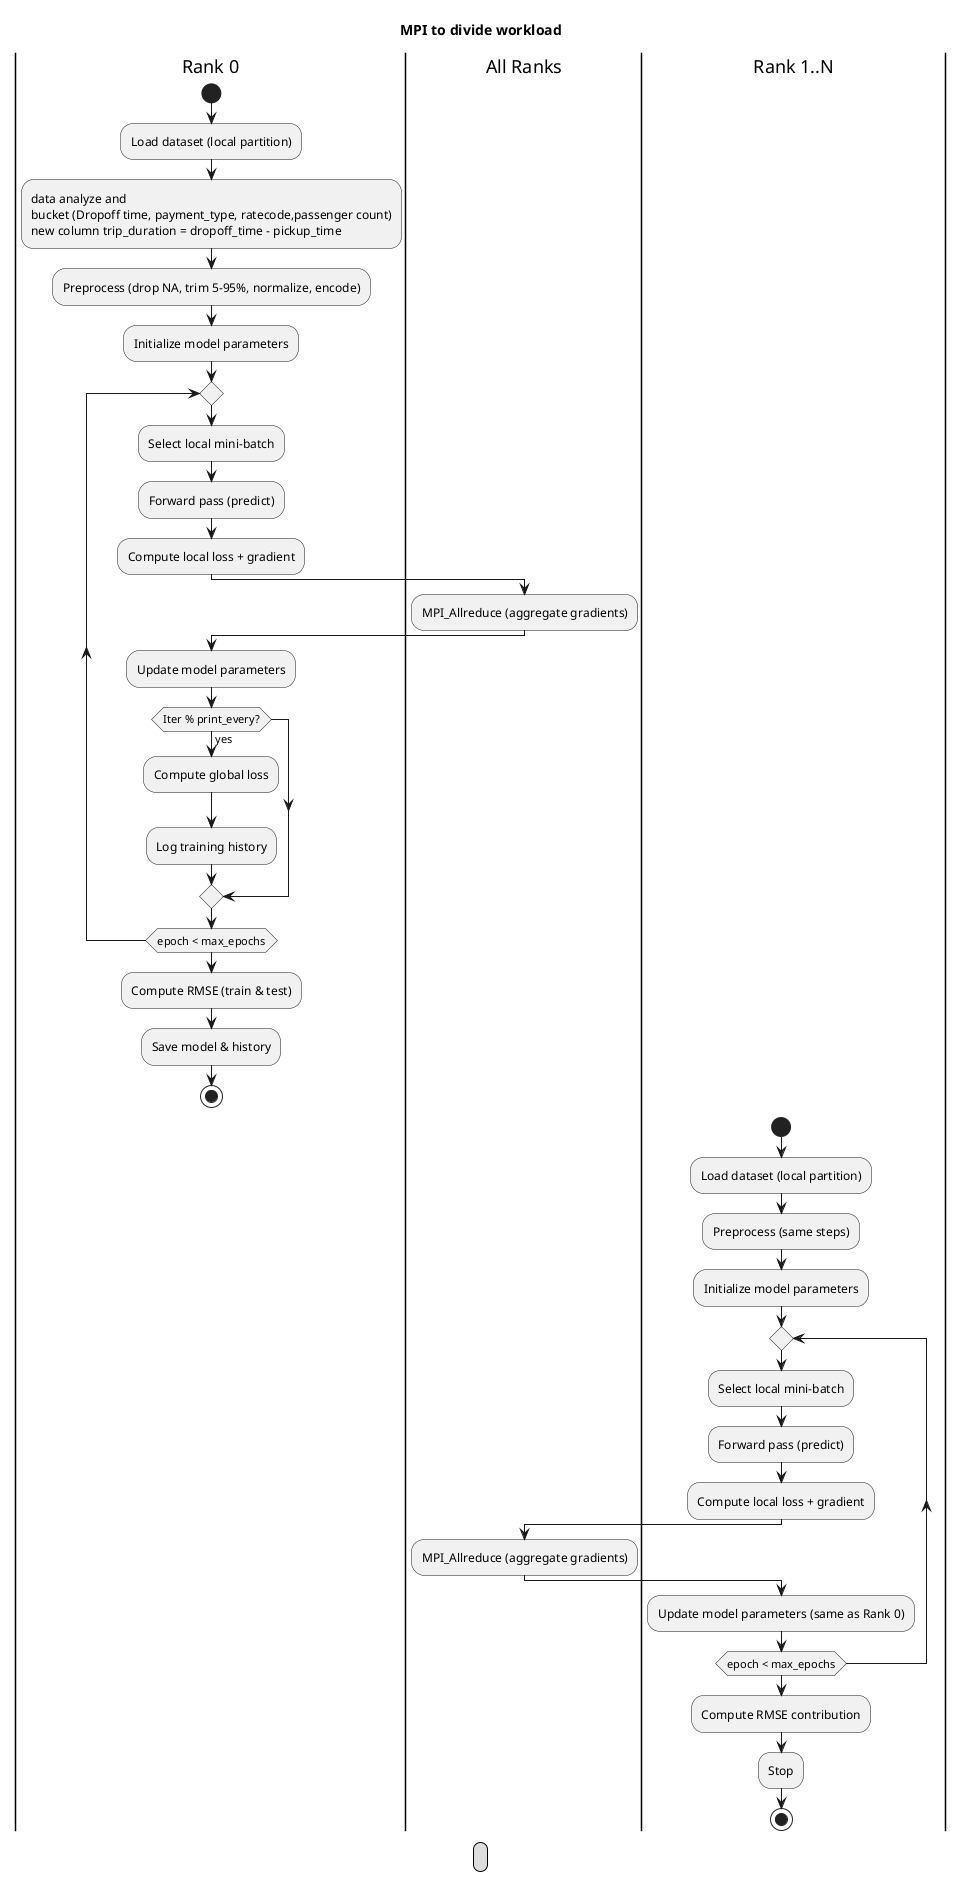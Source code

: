 @startuml

title  MPI to divide workload 

|Rank 0|
start
:Load dataset (local partition);
:data analyze and 
bucket (Dropoff time, payment_type, ratecode,passenger count)
new column trip_duration = dropoff_time - pickup_time;
:Preprocess (drop NA, trim 5-95%, normalize, encode);
:Initialize model parameters;
repeat
  :Select local mini-batch;
  :Forward pass (predict);
  :Compute local loss + gradient;
  |All Ranks|
  :MPI_Allreduce (aggregate gradients);
  |Rank 0|
  :Update model parameters;
  if (Iter % print_every?) then (yes)
    :Compute global loss;
    :Log training history;
  endif
repeat while (epoch < max_epochs)
:Compute RMSE (train & test);
:Save model & history;
stop

|Rank 1..N|
start
:Load dataset (local partition);
:Preprocess (same steps);
:Initialize model parameters;
repeat
  :Select local mini-batch;
  :Forward pass (predict);
  :Compute local loss + gradient;
  |All Ranks|
  :MPI_Allreduce (aggregate gradients);
  |Rank 1..N|
  :Update model parameters (same as Rank 0);
repeat while (epoch < max_epochs)
:Compute RMSE contribution;
:Stop;
stop

legend
 
end legend 
@enduml
